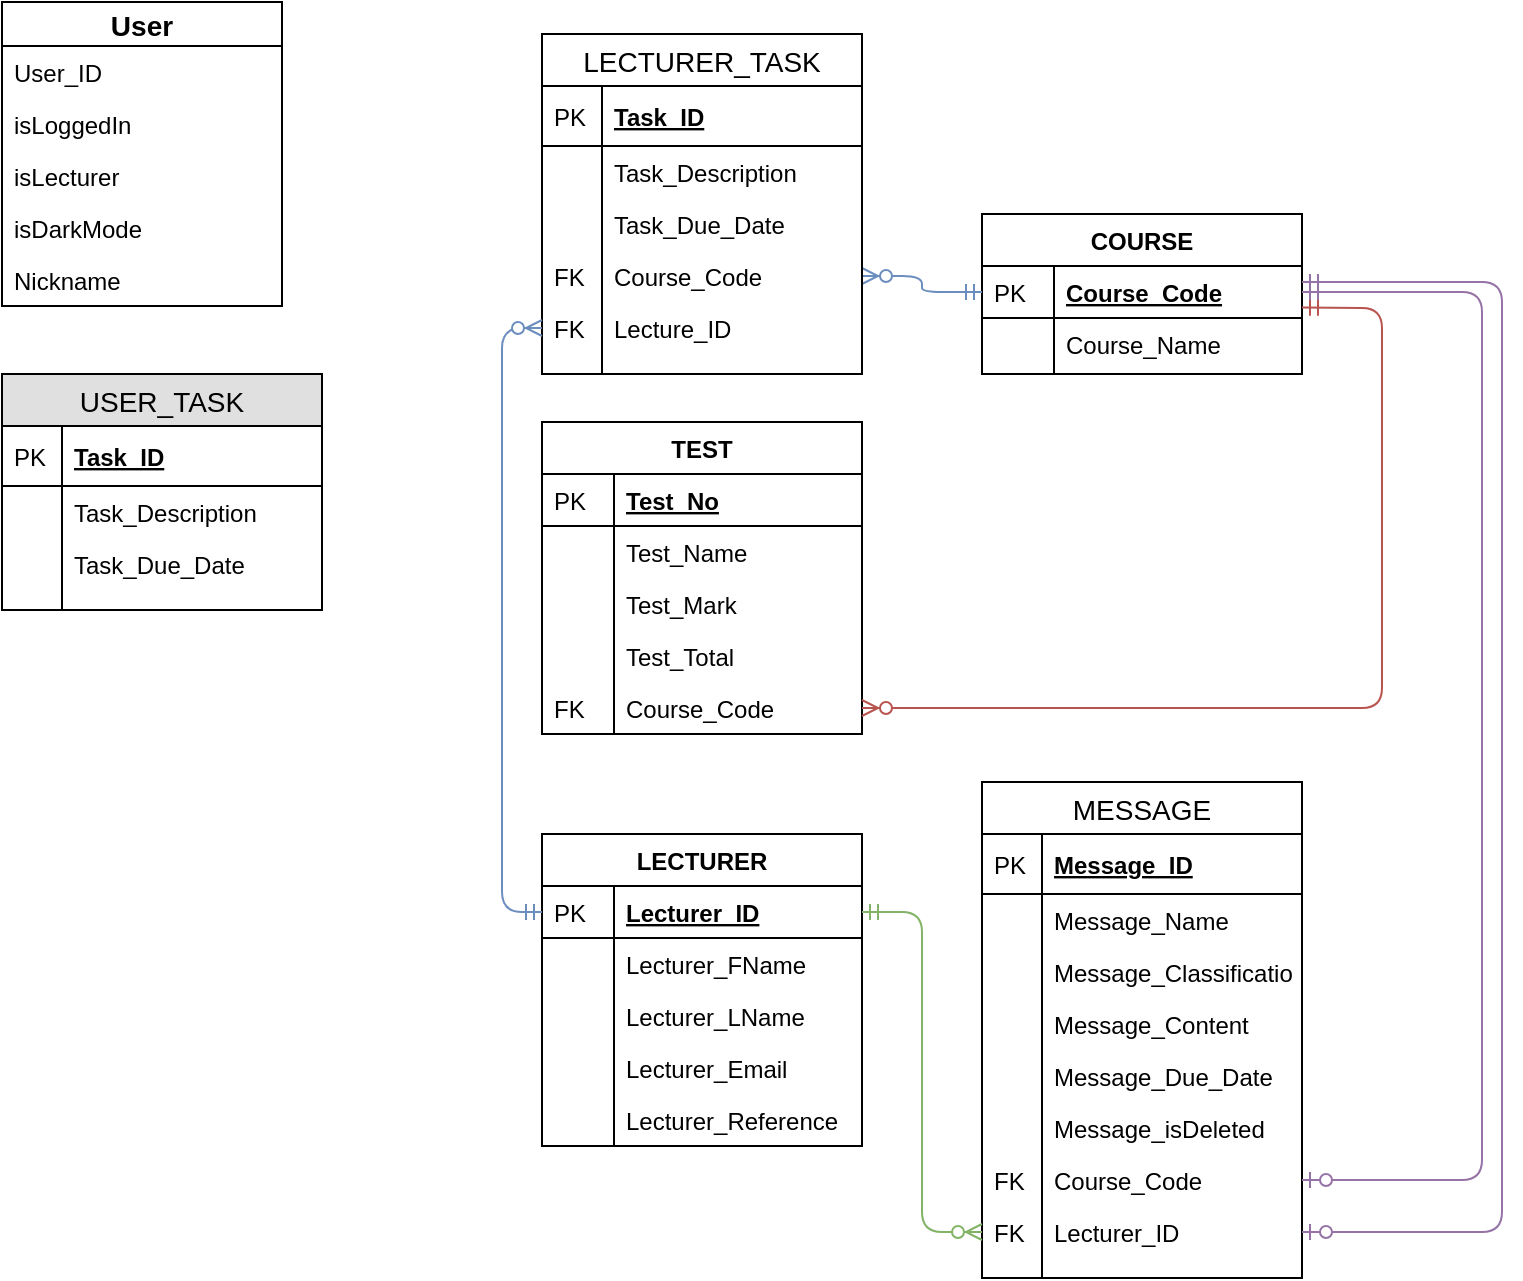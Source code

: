 <mxfile version="12.6.5" type="device"><diagram id="C5RBs43oDa-KdzZeNtuy" name="Page-1"><mxGraphModel dx="1024" dy="549" grid="1" gridSize="10" guides="1" tooltips="1" connect="1" arrows="1" fold="1" page="1" pageScale="1" pageWidth="827" pageHeight="1169" math="0" shadow="0"><root><mxCell id="WIyWlLk6GJQsqaUBKTNV-0"/><mxCell id="WIyWlLk6GJQsqaUBKTNV-1" parent="WIyWlLk6GJQsqaUBKTNV-0"/><mxCell id="zkfFHV4jXpPFQw0GAbJ--51" value="LECTURER" style="swimlane;fontStyle=1;childLayout=stackLayout;horizontal=1;startSize=26;horizontalStack=0;resizeParent=1;resizeLast=0;collapsible=1;marginBottom=0;rounded=0;shadow=0;strokeWidth=1;" parent="WIyWlLk6GJQsqaUBKTNV-1" vertex="1"><mxGeometry x="310" y="506" width="160" height="156" as="geometry"><mxRectangle x="20" y="80" width="160" height="26" as="alternateBounds"/></mxGeometry></mxCell><mxCell id="zkfFHV4jXpPFQw0GAbJ--52" value="Lecturer_ID" style="shape=partialRectangle;top=0;left=0;right=0;bottom=1;align=left;verticalAlign=top;fillColor=none;spacingLeft=40;spacingRight=4;overflow=hidden;rotatable=0;points=[[0,0.5],[1,0.5]];portConstraint=eastwest;dropTarget=0;rounded=0;shadow=0;strokeWidth=1;fontStyle=5" parent="zkfFHV4jXpPFQw0GAbJ--51" vertex="1"><mxGeometry y="26" width="160" height="26" as="geometry"/></mxCell><mxCell id="zkfFHV4jXpPFQw0GAbJ--53" value="PK" style="shape=partialRectangle;top=0;left=0;bottom=0;fillColor=none;align=left;verticalAlign=top;spacingLeft=4;spacingRight=4;overflow=hidden;rotatable=0;points=[];portConstraint=eastwest;part=1;" parent="zkfFHV4jXpPFQw0GAbJ--52" vertex="1" connectable="0"><mxGeometry width="36" height="26" as="geometry"/></mxCell><mxCell id="zkfFHV4jXpPFQw0GAbJ--54" value="Lecturer_FName" style="shape=partialRectangle;top=0;left=0;right=0;bottom=0;align=left;verticalAlign=top;fillColor=none;spacingLeft=40;spacingRight=4;overflow=hidden;rotatable=0;points=[[0,0.5],[1,0.5]];portConstraint=eastwest;dropTarget=0;rounded=0;shadow=0;strokeWidth=1;" parent="zkfFHV4jXpPFQw0GAbJ--51" vertex="1"><mxGeometry y="52" width="160" height="26" as="geometry"/></mxCell><mxCell id="zkfFHV4jXpPFQw0GAbJ--55" value="" style="shape=partialRectangle;top=0;left=0;bottom=0;fillColor=none;align=left;verticalAlign=top;spacingLeft=4;spacingRight=4;overflow=hidden;rotatable=0;points=[];portConstraint=eastwest;part=1;" parent="zkfFHV4jXpPFQw0GAbJ--54" vertex="1" connectable="0"><mxGeometry width="36" height="26" as="geometry"/></mxCell><mxCell id="d9kfRZbeQBIDSx__xGoF-16" value="Lecturer_LName" style="shape=partialRectangle;top=0;left=0;right=0;bottom=0;align=left;verticalAlign=top;fillColor=none;spacingLeft=40;spacingRight=4;overflow=hidden;rotatable=0;points=[[0,0.5],[1,0.5]];portConstraint=eastwest;dropTarget=0;rounded=0;shadow=0;strokeWidth=1;" parent="zkfFHV4jXpPFQw0GAbJ--51" vertex="1"><mxGeometry y="78" width="160" height="26" as="geometry"/></mxCell><mxCell id="d9kfRZbeQBIDSx__xGoF-17" value="" style="shape=partialRectangle;top=0;left=0;bottom=0;fillColor=none;align=left;verticalAlign=top;spacingLeft=4;spacingRight=4;overflow=hidden;rotatable=0;points=[];portConstraint=eastwest;part=1;" parent="d9kfRZbeQBIDSx__xGoF-16" vertex="1" connectable="0"><mxGeometry width="36" height="26" as="geometry"/></mxCell><mxCell id="d9kfRZbeQBIDSx__xGoF-18" value="Lecturer_Email" style="shape=partialRectangle;top=0;left=0;right=0;bottom=0;align=left;verticalAlign=top;fillColor=none;spacingLeft=40;spacingRight=4;overflow=hidden;rotatable=0;points=[[0,0.5],[1,0.5]];portConstraint=eastwest;dropTarget=0;rounded=0;shadow=0;strokeWidth=1;" parent="zkfFHV4jXpPFQw0GAbJ--51" vertex="1"><mxGeometry y="104" width="160" height="26" as="geometry"/></mxCell><mxCell id="d9kfRZbeQBIDSx__xGoF-19" value="" style="shape=partialRectangle;top=0;left=0;bottom=0;fillColor=none;align=left;verticalAlign=top;spacingLeft=4;spacingRight=4;overflow=hidden;rotatable=0;points=[];portConstraint=eastwest;part=1;" parent="d9kfRZbeQBIDSx__xGoF-18" vertex="1" connectable="0"><mxGeometry width="36" height="26" as="geometry"/></mxCell><mxCell id="RBFCxRiM8_pdnVqAKKjM-17" value="Lecturer_Reference" style="shape=partialRectangle;top=0;left=0;right=0;bottom=0;align=left;verticalAlign=top;fillColor=none;spacingLeft=40;spacingRight=4;overflow=hidden;rotatable=0;points=[[0,0.5],[1,0.5]];portConstraint=eastwest;dropTarget=0;rounded=0;shadow=0;strokeWidth=1;" parent="zkfFHV4jXpPFQw0GAbJ--51" vertex="1"><mxGeometry y="130" width="160" height="26" as="geometry"/></mxCell><mxCell id="RBFCxRiM8_pdnVqAKKjM-18" value="" style="shape=partialRectangle;top=0;left=0;bottom=0;fillColor=none;align=left;verticalAlign=top;spacingLeft=4;spacingRight=4;overflow=hidden;rotatable=0;points=[];portConstraint=eastwest;part=1;" parent="RBFCxRiM8_pdnVqAKKjM-17" vertex="1" connectable="0"><mxGeometry width="36" height="26" as="geometry"/></mxCell><mxCell id="zkfFHV4jXpPFQw0GAbJ--64" value="TEST" style="swimlane;fontStyle=1;childLayout=stackLayout;horizontal=1;startSize=26;horizontalStack=0;resizeParent=1;resizeLast=0;collapsible=1;marginBottom=0;rounded=0;shadow=0;strokeWidth=1;" parent="WIyWlLk6GJQsqaUBKTNV-1" vertex="1"><mxGeometry x="310" y="300" width="160" height="156" as="geometry"><mxRectangle x="260" y="270" width="160" height="26" as="alternateBounds"/></mxGeometry></mxCell><mxCell id="zkfFHV4jXpPFQw0GAbJ--65" value="Test_No" style="shape=partialRectangle;top=0;left=0;right=0;bottom=1;align=left;verticalAlign=top;fillColor=none;spacingLeft=40;spacingRight=4;overflow=hidden;rotatable=0;points=[[0,0.5],[1,0.5]];portConstraint=eastwest;dropTarget=0;rounded=0;shadow=0;strokeWidth=1;fontStyle=5" parent="zkfFHV4jXpPFQw0GAbJ--64" vertex="1"><mxGeometry y="26" width="160" height="26" as="geometry"/></mxCell><mxCell id="zkfFHV4jXpPFQw0GAbJ--66" value="PK" style="shape=partialRectangle;top=0;left=0;bottom=0;fillColor=none;align=left;verticalAlign=top;spacingLeft=4;spacingRight=4;overflow=hidden;rotatable=0;points=[];portConstraint=eastwest;part=1;" parent="zkfFHV4jXpPFQw0GAbJ--65" vertex="1" connectable="0"><mxGeometry width="36" height="26" as="geometry"/></mxCell><mxCell id="zkfFHV4jXpPFQw0GAbJ--67" value="Test_Name" style="shape=partialRectangle;top=0;left=0;right=0;bottom=0;align=left;verticalAlign=top;fillColor=none;spacingLeft=40;spacingRight=4;overflow=hidden;rotatable=0;points=[[0,0.5],[1,0.5]];portConstraint=eastwest;dropTarget=0;rounded=0;shadow=0;strokeWidth=1;" parent="zkfFHV4jXpPFQw0GAbJ--64" vertex="1"><mxGeometry y="52" width="160" height="26" as="geometry"/></mxCell><mxCell id="zkfFHV4jXpPFQw0GAbJ--68" value="" style="shape=partialRectangle;top=0;left=0;bottom=0;fillColor=none;align=left;verticalAlign=top;spacingLeft=4;spacingRight=4;overflow=hidden;rotatable=0;points=[];portConstraint=eastwest;part=1;" parent="zkfFHV4jXpPFQw0GAbJ--67" vertex="1" connectable="0"><mxGeometry width="36" height="26" as="geometry"/></mxCell><mxCell id="d9kfRZbeQBIDSx__xGoF-4" value="Test_Mark" style="shape=partialRectangle;top=0;left=0;right=0;bottom=0;align=left;verticalAlign=top;fillColor=none;spacingLeft=40;spacingRight=4;overflow=hidden;rotatable=0;points=[[0,0.5],[1,0.5]];portConstraint=eastwest;dropTarget=0;rounded=0;shadow=0;strokeWidth=1;" parent="zkfFHV4jXpPFQw0GAbJ--64" vertex="1"><mxGeometry y="78" width="160" height="26" as="geometry"/></mxCell><mxCell id="d9kfRZbeQBIDSx__xGoF-5" value="" style="shape=partialRectangle;top=0;left=0;bottom=0;fillColor=none;align=left;verticalAlign=top;spacingLeft=4;spacingRight=4;overflow=hidden;rotatable=0;points=[];portConstraint=eastwest;part=1;" parent="d9kfRZbeQBIDSx__xGoF-4" vertex="1" connectable="0"><mxGeometry width="36" height="26" as="geometry"/></mxCell><mxCell id="d9kfRZbeQBIDSx__xGoF-12" value="Test_Total" style="shape=partialRectangle;top=0;left=0;right=0;bottom=0;align=left;verticalAlign=top;fillColor=none;spacingLeft=40;spacingRight=4;overflow=hidden;rotatable=0;points=[[0,0.5],[1,0.5]];portConstraint=eastwest;dropTarget=0;rounded=0;shadow=0;strokeWidth=1;" parent="zkfFHV4jXpPFQw0GAbJ--64" vertex="1"><mxGeometry y="104" width="160" height="26" as="geometry"/></mxCell><mxCell id="d9kfRZbeQBIDSx__xGoF-13" value="" style="shape=partialRectangle;top=0;left=0;bottom=0;fillColor=none;align=left;verticalAlign=top;spacingLeft=4;spacingRight=4;overflow=hidden;rotatable=0;points=[];portConstraint=eastwest;part=1;" parent="d9kfRZbeQBIDSx__xGoF-12" vertex="1" connectable="0"><mxGeometry width="36" height="26" as="geometry"/></mxCell><mxCell id="d9kfRZbeQBIDSx__xGoF-14" value="Course_Code" style="shape=partialRectangle;top=0;left=0;right=0;bottom=0;align=left;verticalAlign=top;fillColor=none;spacingLeft=40;spacingRight=4;overflow=hidden;rotatable=0;points=[[0,0.5],[1,0.5]];portConstraint=eastwest;dropTarget=0;rounded=0;shadow=0;strokeWidth=1;" parent="zkfFHV4jXpPFQw0GAbJ--64" vertex="1"><mxGeometry y="130" width="160" height="26" as="geometry"/></mxCell><mxCell id="d9kfRZbeQBIDSx__xGoF-15" value="FK" style="shape=partialRectangle;top=0;left=0;bottom=0;fillColor=none;align=left;verticalAlign=top;spacingLeft=4;spacingRight=4;overflow=hidden;rotatable=0;points=[];portConstraint=eastwest;part=1;" parent="d9kfRZbeQBIDSx__xGoF-14" vertex="1" connectable="0"><mxGeometry width="36" height="26" as="geometry"/></mxCell><mxCell id="d9kfRZbeQBIDSx__xGoF-20" value="COURSE" style="swimlane;fontStyle=1;childLayout=stackLayout;horizontal=1;startSize=26;horizontalStack=0;resizeParent=1;resizeLast=0;collapsible=1;marginBottom=0;rounded=0;shadow=0;strokeWidth=1;" parent="WIyWlLk6GJQsqaUBKTNV-1" vertex="1"><mxGeometry x="530" y="196" width="160" height="80" as="geometry"><mxRectangle x="20" y="80" width="160" height="26" as="alternateBounds"/></mxGeometry></mxCell><mxCell id="d9kfRZbeQBIDSx__xGoF-21" value="Course_Code" style="shape=partialRectangle;top=0;left=0;right=0;bottom=1;align=left;verticalAlign=top;fillColor=none;spacingLeft=40;spacingRight=4;overflow=hidden;rotatable=0;points=[[0,0.5],[1,0.5]];portConstraint=eastwest;dropTarget=0;rounded=0;shadow=0;strokeWidth=1;fontStyle=5" parent="d9kfRZbeQBIDSx__xGoF-20" vertex="1"><mxGeometry y="26" width="160" height="26" as="geometry"/></mxCell><mxCell id="d9kfRZbeQBIDSx__xGoF-22" value="PK" style="shape=partialRectangle;top=0;left=0;bottom=0;fillColor=none;align=left;verticalAlign=top;spacingLeft=4;spacingRight=4;overflow=hidden;rotatable=0;points=[];portConstraint=eastwest;part=1;" parent="d9kfRZbeQBIDSx__xGoF-21" vertex="1" connectable="0"><mxGeometry width="36" height="26" as="geometry"/></mxCell><mxCell id="d9kfRZbeQBIDSx__xGoF-23" value="Course_Name" style="shape=partialRectangle;top=0;left=0;right=0;bottom=0;align=left;verticalAlign=top;fillColor=none;spacingLeft=40;spacingRight=4;overflow=hidden;rotatable=0;points=[[0,0.5],[1,0.5]];portConstraint=eastwest;dropTarget=0;rounded=0;shadow=0;strokeWidth=1;" parent="d9kfRZbeQBIDSx__xGoF-20" vertex="1"><mxGeometry y="52" width="160" height="26" as="geometry"/></mxCell><mxCell id="d9kfRZbeQBIDSx__xGoF-24" value="" style="shape=partialRectangle;top=0;left=0;bottom=0;fillColor=none;align=left;verticalAlign=top;spacingLeft=4;spacingRight=4;overflow=hidden;rotatable=0;points=[];portConstraint=eastwest;part=1;" parent="d9kfRZbeQBIDSx__xGoF-23" vertex="1" connectable="0"><mxGeometry width="36" height="26" as="geometry"/></mxCell><mxCell id="d9kfRZbeQBIDSx__xGoF-29" value="" style="shape=partialRectangle;top=0;left=0;right=0;bottom=0;align=left;verticalAlign=top;fillColor=none;spacingLeft=40;spacingRight=4;overflow=hidden;rotatable=0;points=[[0,0.5],[1,0.5]];portConstraint=eastwest;dropTarget=0;rounded=0;shadow=0;strokeWidth=1;" parent="d9kfRZbeQBIDSx__xGoF-20" vertex="1"><mxGeometry y="78" width="160" height="2" as="geometry"/></mxCell><mxCell id="d9kfRZbeQBIDSx__xGoF-30" value="" style="shape=partialRectangle;top=0;left=0;bottom=0;fillColor=none;align=left;verticalAlign=top;spacingLeft=4;spacingRight=4;overflow=hidden;rotatable=0;points=[];portConstraint=eastwest;part=1;" parent="d9kfRZbeQBIDSx__xGoF-29" vertex="1" connectable="0"><mxGeometry width="36" height="2" as="geometry"/></mxCell><mxCell id="d9kfRZbeQBIDSx__xGoF-44" value="" style="fontSize=12;html=1;endArrow=ERmandOne;startArrow=ERzeroToMany;startFill=1;entryX=1;entryY=0.8;entryDx=0;entryDy=0;entryPerimeter=0;exitX=1;exitY=0.5;exitDx=0;exitDy=0;strokeWidth=1;fillColor=#f8cecc;strokeColor=#b85450;" parent="WIyWlLk6GJQsqaUBKTNV-1" source="d9kfRZbeQBIDSx__xGoF-14" target="d9kfRZbeQBIDSx__xGoF-21" edge="1"><mxGeometry width="100" height="100" relative="1" as="geometry"><mxPoint x="500" y="450" as="sourcePoint"/><mxPoint x="690" y="240" as="targetPoint"/><Array as="points"><mxPoint x="730" y="443"/><mxPoint x="730" y="243"/></Array></mxGeometry></mxCell><mxCell id="d9kfRZbeQBIDSx__xGoF-45" value="" style="edgeStyle=elbowEdgeStyle;fontSize=12;html=1;endArrow=ERmandOne;startArrow=ERzeroToMany;startFill=1;entryX=0;entryY=0.5;entryDx=0;entryDy=0;strokeWidth=1;fillColor=#dae8fc;strokeColor=#6c8ebf;exitX=1;exitY=0.5;exitDx=0;exitDy=0;" parent="WIyWlLk6GJQsqaUBKTNV-1" source="ZOMdx3OLhUOSvKhC69W_-13" target="d9kfRZbeQBIDSx__xGoF-21" edge="1"><mxGeometry width="100" height="100" relative="1" as="geometry"><mxPoint x="470" y="227" as="sourcePoint"/><mxPoint x="550" y="140" as="targetPoint"/><Array as="points"><mxPoint x="500" y="240"/></Array></mxGeometry></mxCell><mxCell id="RBFCxRiM8_pdnVqAKKjM-0" value="MESSAGE" style="swimlane;fontStyle=0;childLayout=stackLayout;horizontal=1;startSize=26;horizontalStack=0;resizeParent=1;resizeParentMax=0;resizeLast=0;collapsible=1;marginBottom=0;align=center;fontSize=14;" parent="WIyWlLk6GJQsqaUBKTNV-1" vertex="1"><mxGeometry x="530" y="480" width="160" height="248" as="geometry"/></mxCell><mxCell id="RBFCxRiM8_pdnVqAKKjM-1" value="Message_ID" style="shape=partialRectangle;top=0;left=0;right=0;bottom=1;align=left;verticalAlign=middle;fillColor=none;spacingLeft=34;spacingRight=4;overflow=hidden;rotatable=0;points=[[0,0.5],[1,0.5]];portConstraint=eastwest;dropTarget=0;fontStyle=5;fontSize=12;" parent="RBFCxRiM8_pdnVqAKKjM-0" vertex="1"><mxGeometry y="26" width="160" height="30" as="geometry"/></mxCell><mxCell id="RBFCxRiM8_pdnVqAKKjM-2" value="PK" style="shape=partialRectangle;top=0;left=0;bottom=0;fillColor=none;align=left;verticalAlign=middle;spacingLeft=4;spacingRight=4;overflow=hidden;rotatable=0;points=[];portConstraint=eastwest;part=1;fontSize=12;" parent="RBFCxRiM8_pdnVqAKKjM-1" vertex="1" connectable="0"><mxGeometry width="30" height="30" as="geometry"/></mxCell><mxCell id="RBFCxRiM8_pdnVqAKKjM-5" value="Message_Name" style="shape=partialRectangle;top=0;left=0;right=0;bottom=0;align=left;verticalAlign=top;fillColor=none;spacingLeft=34;spacingRight=4;overflow=hidden;rotatable=0;points=[[0,0.5],[1,0.5]];portConstraint=eastwest;dropTarget=0;fontSize=12;" parent="RBFCxRiM8_pdnVqAKKjM-0" vertex="1"><mxGeometry y="56" width="160" height="26" as="geometry"/></mxCell><mxCell id="RBFCxRiM8_pdnVqAKKjM-6" value="" style="shape=partialRectangle;top=0;left=0;bottom=0;fillColor=none;align=left;verticalAlign=top;spacingLeft=4;spacingRight=4;overflow=hidden;rotatable=0;points=[];portConstraint=eastwest;part=1;fontSize=12;" parent="RBFCxRiM8_pdnVqAKKjM-5" vertex="1" connectable="0"><mxGeometry width="30" height="26" as="geometry"/></mxCell><mxCell id="RBFCxRiM8_pdnVqAKKjM-9" value="Message_Classification" style="shape=partialRectangle;top=0;left=0;right=0;bottom=0;align=left;verticalAlign=top;fillColor=none;spacingLeft=34;spacingRight=4;overflow=hidden;rotatable=0;points=[[0,0.5],[1,0.5]];portConstraint=eastwest;dropTarget=0;fontSize=12;" parent="RBFCxRiM8_pdnVqAKKjM-0" vertex="1"><mxGeometry y="82" width="160" height="26" as="geometry"/></mxCell><mxCell id="RBFCxRiM8_pdnVqAKKjM-10" value="" style="shape=partialRectangle;top=0;left=0;bottom=0;fillColor=none;align=left;verticalAlign=top;spacingLeft=4;spacingRight=4;overflow=hidden;rotatable=0;points=[];portConstraint=eastwest;part=1;fontSize=12;" parent="RBFCxRiM8_pdnVqAKKjM-9" vertex="1" connectable="0"><mxGeometry width="30" height="26" as="geometry"/></mxCell><mxCell id="RBFCxRiM8_pdnVqAKKjM-7" value="Message_Content" style="shape=partialRectangle;top=0;left=0;right=0;bottom=0;align=left;verticalAlign=top;fillColor=none;spacingLeft=34;spacingRight=4;overflow=hidden;rotatable=0;points=[[0,0.5],[1,0.5]];portConstraint=eastwest;dropTarget=0;fontSize=12;" parent="RBFCxRiM8_pdnVqAKKjM-0" vertex="1"><mxGeometry y="108" width="160" height="26" as="geometry"/></mxCell><mxCell id="RBFCxRiM8_pdnVqAKKjM-8" value="" style="shape=partialRectangle;top=0;left=0;bottom=0;fillColor=none;align=left;verticalAlign=top;spacingLeft=4;spacingRight=4;overflow=hidden;rotatable=0;points=[];portConstraint=eastwest;part=1;fontSize=12;" parent="RBFCxRiM8_pdnVqAKKjM-7" vertex="1" connectable="0"><mxGeometry width="30" height="26" as="geometry"/></mxCell><mxCell id="RBFCxRiM8_pdnVqAKKjM-11" value="Message_Due_Date" style="shape=partialRectangle;top=0;left=0;right=0;bottom=0;align=left;verticalAlign=top;fillColor=none;spacingLeft=34;spacingRight=4;overflow=hidden;rotatable=0;points=[[0,0.5],[1,0.5]];portConstraint=eastwest;dropTarget=0;fontSize=12;" parent="RBFCxRiM8_pdnVqAKKjM-0" vertex="1"><mxGeometry y="134" width="160" height="26" as="geometry"/></mxCell><mxCell id="RBFCxRiM8_pdnVqAKKjM-12" value="" style="shape=partialRectangle;top=0;left=0;bottom=0;fillColor=none;align=left;verticalAlign=top;spacingLeft=4;spacingRight=4;overflow=hidden;rotatable=0;points=[];portConstraint=eastwest;part=1;fontSize=12;" parent="RBFCxRiM8_pdnVqAKKjM-11" vertex="1" connectable="0"><mxGeometry width="30" height="26" as="geometry"/></mxCell><mxCell id="RBFCxRiM8_pdnVqAKKjM-19" value="Message_isDeleted" style="shape=partialRectangle;top=0;left=0;right=0;bottom=0;align=left;verticalAlign=top;fillColor=none;spacingLeft=34;spacingRight=4;overflow=hidden;rotatable=0;points=[[0,0.5],[1,0.5]];portConstraint=eastwest;dropTarget=0;fontSize=12;" parent="RBFCxRiM8_pdnVqAKKjM-0" vertex="1"><mxGeometry y="160" width="160" height="26" as="geometry"/></mxCell><mxCell id="RBFCxRiM8_pdnVqAKKjM-20" value="" style="shape=partialRectangle;top=0;left=0;bottom=0;fillColor=none;align=left;verticalAlign=top;spacingLeft=4;spacingRight=4;overflow=hidden;rotatable=0;points=[];portConstraint=eastwest;part=1;fontSize=12;" parent="RBFCxRiM8_pdnVqAKKjM-19" vertex="1" connectable="0"><mxGeometry width="30" height="26" as="geometry"/></mxCell><mxCell id="RBFCxRiM8_pdnVqAKKjM-3" value="Course_Code" style="shape=partialRectangle;top=0;left=0;right=0;bottom=0;align=left;verticalAlign=top;fillColor=none;spacingLeft=34;spacingRight=4;overflow=hidden;rotatable=0;points=[[0,0.5],[1,0.5]];portConstraint=eastwest;dropTarget=0;fontSize=12;" parent="RBFCxRiM8_pdnVqAKKjM-0" vertex="1"><mxGeometry y="186" width="160" height="26" as="geometry"/></mxCell><mxCell id="RBFCxRiM8_pdnVqAKKjM-4" value="FK" style="shape=partialRectangle;top=0;left=0;bottom=0;fillColor=none;align=left;verticalAlign=top;spacingLeft=4;spacingRight=4;overflow=hidden;rotatable=0;points=[];portConstraint=eastwest;part=1;fontSize=12;" parent="RBFCxRiM8_pdnVqAKKjM-3" vertex="1" connectable="0"><mxGeometry width="30" height="26" as="geometry"/></mxCell><mxCell id="RBFCxRiM8_pdnVqAKKjM-13" value="Lecturer_ID" style="shape=partialRectangle;top=0;left=0;right=0;bottom=0;align=left;verticalAlign=top;fillColor=none;spacingLeft=34;spacingRight=4;overflow=hidden;rotatable=0;points=[[0,0.5],[1,0.5]];portConstraint=eastwest;dropTarget=0;fontSize=12;" parent="RBFCxRiM8_pdnVqAKKjM-0" vertex="1"><mxGeometry y="212" width="160" height="26" as="geometry"/></mxCell><mxCell id="RBFCxRiM8_pdnVqAKKjM-14" value="FK" style="shape=partialRectangle;top=0;left=0;bottom=0;fillColor=none;align=left;verticalAlign=top;spacingLeft=4;spacingRight=4;overflow=hidden;rotatable=0;points=[];portConstraint=eastwest;part=1;fontSize=12;" parent="RBFCxRiM8_pdnVqAKKjM-13" vertex="1" connectable="0"><mxGeometry width="30" height="26" as="geometry"/></mxCell><mxCell id="RBFCxRiM8_pdnVqAKKjM-15" value="" style="shape=partialRectangle;top=0;left=0;right=0;bottom=0;align=left;verticalAlign=top;fillColor=none;spacingLeft=34;spacingRight=4;overflow=hidden;rotatable=0;points=[[0,0.5],[1,0.5]];portConstraint=eastwest;dropTarget=0;fontSize=12;" parent="RBFCxRiM8_pdnVqAKKjM-0" vertex="1"><mxGeometry y="238" width="160" height="10" as="geometry"/></mxCell><mxCell id="RBFCxRiM8_pdnVqAKKjM-16" value="" style="shape=partialRectangle;top=0;left=0;bottom=0;fillColor=none;align=left;verticalAlign=top;spacingLeft=4;spacingRight=4;overflow=hidden;rotatable=0;points=[];portConstraint=eastwest;part=1;fontSize=12;" parent="RBFCxRiM8_pdnVqAKKjM-15" vertex="1" connectable="0"><mxGeometry width="30" height="10" as="geometry"/></mxCell><mxCell id="RBFCxRiM8_pdnVqAKKjM-21" value="" style="edgeStyle=entityRelationEdgeStyle;fontSize=12;html=1;endArrow=ERzeroToMany;startArrow=ERmandOne;strokeWidth=1;fillColor=#d5e8d4;strokeColor=#82b366;" parent="WIyWlLk6GJQsqaUBKTNV-1" source="zkfFHV4jXpPFQw0GAbJ--52" target="RBFCxRiM8_pdnVqAKKjM-13" edge="1"><mxGeometry width="100" height="100" relative="1" as="geometry"><mxPoint x="80" y="740" as="sourcePoint"/><mxPoint x="180" y="640" as="targetPoint"/></mxGeometry></mxCell><mxCell id="RBFCxRiM8_pdnVqAKKjM-22" value="" style="fontSize=12;html=1;endArrow=ERzeroToOne;startArrow=ERmandOne;strokeWidth=1;fillColor=#e1d5e7;strokeColor=#9673a6;" parent="WIyWlLk6GJQsqaUBKTNV-1" target="RBFCxRiM8_pdnVqAKKjM-13" edge="1"><mxGeometry width="100" height="100" relative="1" as="geometry"><mxPoint x="690" y="230" as="sourcePoint"/><mxPoint x="580" y="760" as="targetPoint"/><Array as="points"><mxPoint x="740" y="230"/><mxPoint x="790" y="230"/><mxPoint x="790" y="705"/></Array></mxGeometry></mxCell><mxCell id="d9kfRZbeQBIDSx__xGoF-31" value="User" style="swimlane;fontStyle=1;childLayout=stackLayout;horizontal=1;startSize=22;fillColor=none;horizontalStack=0;resizeParent=1;resizeParentMax=0;resizeLast=0;collapsible=1;marginBottom=0;swimlaneFillColor=#ffffff;align=center;fontSize=14;" parent="WIyWlLk6GJQsqaUBKTNV-1" vertex="1"><mxGeometry x="40" y="90" width="140" height="152" as="geometry"/></mxCell><mxCell id="ZOMdx3OLhUOSvKhC69W_-37" value="User_ID" style="text;strokeColor=none;fillColor=none;spacingLeft=4;spacingRight=4;overflow=hidden;rotatable=0;points=[[0,0.5],[1,0.5]];portConstraint=eastwest;fontSize=12;" vertex="1" parent="d9kfRZbeQBIDSx__xGoF-31"><mxGeometry y="22" width="140" height="26" as="geometry"/></mxCell><mxCell id="d9kfRZbeQBIDSx__xGoF-32" value="isLoggedIn" style="text;strokeColor=none;fillColor=none;spacingLeft=4;spacingRight=4;overflow=hidden;rotatable=0;points=[[0,0.5],[1,0.5]];portConstraint=eastwest;fontSize=12;" parent="d9kfRZbeQBIDSx__xGoF-31" vertex="1"><mxGeometry y="48" width="140" height="26" as="geometry"/></mxCell><mxCell id="d9kfRZbeQBIDSx__xGoF-34" value="isLecturer" style="text;strokeColor=none;fillColor=none;spacingLeft=4;spacingRight=4;overflow=hidden;rotatable=0;points=[[0,0.5],[1,0.5]];portConstraint=eastwest;fontSize=12;" parent="d9kfRZbeQBIDSx__xGoF-31" vertex="1"><mxGeometry y="74" width="140" height="26" as="geometry"/></mxCell><mxCell id="d9kfRZbeQBIDSx__xGoF-33" value="isDarkMode" style="text;strokeColor=none;fillColor=none;spacingLeft=4;spacingRight=4;overflow=hidden;rotatable=0;points=[[0,0.5],[1,0.5]];portConstraint=eastwest;fontSize=12;" parent="d9kfRZbeQBIDSx__xGoF-31" vertex="1"><mxGeometry y="100" width="140" height="26" as="geometry"/></mxCell><mxCell id="d9kfRZbeQBIDSx__xGoF-39" value="Nickname&#10;" style="text;strokeColor=none;fillColor=none;spacingLeft=4;spacingRight=4;overflow=hidden;rotatable=0;points=[[0,0.5],[1,0.5]];portConstraint=eastwest;fontSize=12;" parent="d9kfRZbeQBIDSx__xGoF-31" vertex="1"><mxGeometry y="126" width="140" height="26" as="geometry"/></mxCell><mxCell id="ERZ5EZN7ookgs-viJ0ik-0" value="" style="fontSize=12;html=1;endArrow=ERzeroToOne;startArrow=ERmandOne;strokeWidth=1;fillColor=#e1d5e7;strokeColor=#9673a6;exitX=1;exitY=0.5;exitDx=0;exitDy=0;" parent="WIyWlLk6GJQsqaUBKTNV-1" source="d9kfRZbeQBIDSx__xGoF-21" target="RBFCxRiM8_pdnVqAKKjM-3" edge="1"><mxGeometry width="100" height="100" relative="1" as="geometry"><mxPoint x="700" y="240" as="sourcePoint"/><mxPoint x="700" y="715" as="targetPoint"/><Array as="points"><mxPoint x="780" y="235"/><mxPoint x="780" y="679"/></Array></mxGeometry></mxCell><mxCell id="ZOMdx3OLhUOSvKhC69W_-6" value="LECTURER_TASK" style="swimlane;fontStyle=0;childLayout=stackLayout;horizontal=1;startSize=26;horizontalStack=0;resizeParent=1;resizeParentMax=0;resizeLast=0;collapsible=1;marginBottom=0;align=center;fontSize=14;" vertex="1" parent="WIyWlLk6GJQsqaUBKTNV-1"><mxGeometry x="310" y="106" width="160" height="170" as="geometry"/></mxCell><mxCell id="ZOMdx3OLhUOSvKhC69W_-7" value="Task_ID" style="shape=partialRectangle;top=0;left=0;right=0;bottom=1;align=left;verticalAlign=middle;fillColor=none;spacingLeft=34;spacingRight=4;overflow=hidden;rotatable=0;points=[[0,0.5],[1,0.5]];portConstraint=eastwest;dropTarget=0;fontStyle=5;fontSize=12;" vertex="1" parent="ZOMdx3OLhUOSvKhC69W_-6"><mxGeometry y="26" width="160" height="30" as="geometry"/></mxCell><mxCell id="ZOMdx3OLhUOSvKhC69W_-8" value="PK" style="shape=partialRectangle;top=0;left=0;bottom=0;fillColor=none;align=left;verticalAlign=middle;spacingLeft=4;spacingRight=4;overflow=hidden;rotatable=0;points=[];portConstraint=eastwest;part=1;fontSize=12;" vertex="1" connectable="0" parent="ZOMdx3OLhUOSvKhC69W_-7"><mxGeometry width="30" height="30" as="geometry"/></mxCell><mxCell id="ZOMdx3OLhUOSvKhC69W_-9" value="Task_Description" style="shape=partialRectangle;top=0;left=0;right=0;bottom=0;align=left;verticalAlign=top;fillColor=none;spacingLeft=34;spacingRight=4;overflow=hidden;rotatable=0;points=[[0,0.5],[1,0.5]];portConstraint=eastwest;dropTarget=0;fontSize=12;" vertex="1" parent="ZOMdx3OLhUOSvKhC69W_-6"><mxGeometry y="56" width="160" height="26" as="geometry"/></mxCell><mxCell id="ZOMdx3OLhUOSvKhC69W_-10" value="" style="shape=partialRectangle;top=0;left=0;bottom=0;fillColor=none;align=left;verticalAlign=top;spacingLeft=4;spacingRight=4;overflow=hidden;rotatable=0;points=[];portConstraint=eastwest;part=1;fontSize=12;" vertex="1" connectable="0" parent="ZOMdx3OLhUOSvKhC69W_-9"><mxGeometry width="30" height="26" as="geometry"/></mxCell><mxCell id="ZOMdx3OLhUOSvKhC69W_-11" value="Task_Due_Date" style="shape=partialRectangle;top=0;left=0;right=0;bottom=0;align=left;verticalAlign=top;fillColor=none;spacingLeft=34;spacingRight=4;overflow=hidden;rotatable=0;points=[[0,0.5],[1,0.5]];portConstraint=eastwest;dropTarget=0;fontSize=12;" vertex="1" parent="ZOMdx3OLhUOSvKhC69W_-6"><mxGeometry y="82" width="160" height="26" as="geometry"/></mxCell><mxCell id="ZOMdx3OLhUOSvKhC69W_-12" value="" style="shape=partialRectangle;top=0;left=0;bottom=0;fillColor=none;align=left;verticalAlign=top;spacingLeft=4;spacingRight=4;overflow=hidden;rotatable=0;points=[];portConstraint=eastwest;part=1;fontSize=12;" vertex="1" connectable="0" parent="ZOMdx3OLhUOSvKhC69W_-11"><mxGeometry width="30" height="26" as="geometry"/></mxCell><mxCell id="ZOMdx3OLhUOSvKhC69W_-13" value="Course_Code" style="shape=partialRectangle;top=0;left=0;right=0;bottom=0;align=left;verticalAlign=top;fillColor=none;spacingLeft=34;spacingRight=4;overflow=hidden;rotatable=0;points=[[0,0.5],[1,0.5]];portConstraint=eastwest;dropTarget=0;fontSize=12;" vertex="1" parent="ZOMdx3OLhUOSvKhC69W_-6"><mxGeometry y="108" width="160" height="26" as="geometry"/></mxCell><mxCell id="ZOMdx3OLhUOSvKhC69W_-14" value="FK" style="shape=partialRectangle;top=0;left=0;bottom=0;fillColor=none;align=left;verticalAlign=top;spacingLeft=4;spacingRight=4;overflow=hidden;rotatable=0;points=[];portConstraint=eastwest;part=1;fontSize=12;" vertex="1" connectable="0" parent="ZOMdx3OLhUOSvKhC69W_-13"><mxGeometry width="30" height="26" as="geometry"/></mxCell><mxCell id="ZOMdx3OLhUOSvKhC69W_-15" value="Lecture_ID" style="shape=partialRectangle;top=0;left=0;right=0;bottom=0;align=left;verticalAlign=top;fillColor=none;spacingLeft=34;spacingRight=4;overflow=hidden;rotatable=0;points=[[0,0.5],[1,0.5]];portConstraint=eastwest;dropTarget=0;fontSize=12;" vertex="1" parent="ZOMdx3OLhUOSvKhC69W_-6"><mxGeometry y="134" width="160" height="26" as="geometry"/></mxCell><mxCell id="ZOMdx3OLhUOSvKhC69W_-16" value="FK" style="shape=partialRectangle;top=0;left=0;bottom=0;fillColor=none;align=left;verticalAlign=top;spacingLeft=4;spacingRight=4;overflow=hidden;rotatable=0;points=[];portConstraint=eastwest;part=1;fontSize=12;" vertex="1" connectable="0" parent="ZOMdx3OLhUOSvKhC69W_-15"><mxGeometry width="30" height="26" as="geometry"/></mxCell><mxCell id="ZOMdx3OLhUOSvKhC69W_-17" value="" style="shape=partialRectangle;top=0;left=0;right=0;bottom=0;align=left;verticalAlign=top;fillColor=none;spacingLeft=34;spacingRight=4;overflow=hidden;rotatable=0;points=[[0,0.5],[1,0.5]];portConstraint=eastwest;dropTarget=0;fontSize=12;" vertex="1" parent="ZOMdx3OLhUOSvKhC69W_-6"><mxGeometry y="160" width="160" height="10" as="geometry"/></mxCell><mxCell id="ZOMdx3OLhUOSvKhC69W_-18" value="" style="shape=partialRectangle;top=0;left=0;bottom=0;fillColor=none;align=left;verticalAlign=top;spacingLeft=4;spacingRight=4;overflow=hidden;rotatable=0;points=[];portConstraint=eastwest;part=1;fontSize=12;" vertex="1" connectable="0" parent="ZOMdx3OLhUOSvKhC69W_-17"><mxGeometry width="30" height="10" as="geometry"/></mxCell><mxCell id="ZOMdx3OLhUOSvKhC69W_-20" value="" style="edgeStyle=elbowEdgeStyle;fontSize=12;html=1;endArrow=ERmandOne;startArrow=ERzeroToMany;startFill=1;entryX=0;entryY=0.5;entryDx=0;entryDy=0;strokeWidth=1;fillColor=#dae8fc;strokeColor=#6c8ebf;exitX=0;exitY=0.5;exitDx=0;exitDy=0;" edge="1" parent="WIyWlLk6GJQsqaUBKTNV-1" source="ZOMdx3OLhUOSvKhC69W_-15" target="zkfFHV4jXpPFQw0GAbJ--52"><mxGeometry width="100" height="100" relative="1" as="geometry"><mxPoint x="480" y="237" as="sourcePoint"/><mxPoint x="540" y="245" as="targetPoint"/><Array as="points"><mxPoint x="290" y="400"/></Array></mxGeometry></mxCell><mxCell id="ZOMdx3OLhUOSvKhC69W_-26" value="USER_TASK" style="swimlane;fontStyle=0;childLayout=stackLayout;horizontal=1;startSize=26;fillColor=#e0e0e0;horizontalStack=0;resizeParent=1;resizeParentMax=0;resizeLast=0;collapsible=1;marginBottom=0;swimlaneFillColor=#ffffff;align=center;fontSize=14;strokeColor=#000000;" vertex="1" parent="WIyWlLk6GJQsqaUBKTNV-1"><mxGeometry x="40" y="276" width="160" height="118" as="geometry"/></mxCell><mxCell id="ZOMdx3OLhUOSvKhC69W_-27" value="Task_ID" style="shape=partialRectangle;top=0;left=0;right=0;bottom=1;align=left;verticalAlign=middle;fillColor=none;spacingLeft=34;spacingRight=4;overflow=hidden;rotatable=0;points=[[0,0.5],[1,0.5]];portConstraint=eastwest;dropTarget=0;fontStyle=5;fontSize=12;" vertex="1" parent="ZOMdx3OLhUOSvKhC69W_-26"><mxGeometry y="26" width="160" height="30" as="geometry"/></mxCell><mxCell id="ZOMdx3OLhUOSvKhC69W_-28" value="PK" style="shape=partialRectangle;top=0;left=0;bottom=0;fillColor=none;align=left;verticalAlign=middle;spacingLeft=4;spacingRight=4;overflow=hidden;rotatable=0;points=[];portConstraint=eastwest;part=1;fontSize=12;" vertex="1" connectable="0" parent="ZOMdx3OLhUOSvKhC69W_-27"><mxGeometry width="30" height="30" as="geometry"/></mxCell><mxCell id="ZOMdx3OLhUOSvKhC69W_-29" value="Task_Description" style="shape=partialRectangle;top=0;left=0;right=0;bottom=0;align=left;verticalAlign=top;fillColor=none;spacingLeft=34;spacingRight=4;overflow=hidden;rotatable=0;points=[[0,0.5],[1,0.5]];portConstraint=eastwest;dropTarget=0;fontSize=12;" vertex="1" parent="ZOMdx3OLhUOSvKhC69W_-26"><mxGeometry y="56" width="160" height="26" as="geometry"/></mxCell><mxCell id="ZOMdx3OLhUOSvKhC69W_-30" value="" style="shape=partialRectangle;top=0;left=0;bottom=0;fillColor=none;align=left;verticalAlign=top;spacingLeft=4;spacingRight=4;overflow=hidden;rotatable=0;points=[];portConstraint=eastwest;part=1;fontSize=12;" vertex="1" connectable="0" parent="ZOMdx3OLhUOSvKhC69W_-29"><mxGeometry width="30" height="26" as="geometry"/></mxCell><mxCell id="ZOMdx3OLhUOSvKhC69W_-31" value="Task_Due_Date" style="shape=partialRectangle;top=0;left=0;right=0;bottom=0;align=left;verticalAlign=top;fillColor=none;spacingLeft=34;spacingRight=4;overflow=hidden;rotatable=0;points=[[0,0.5],[1,0.5]];portConstraint=eastwest;dropTarget=0;fontSize=12;" vertex="1" parent="ZOMdx3OLhUOSvKhC69W_-26"><mxGeometry y="82" width="160" height="26" as="geometry"/></mxCell><mxCell id="ZOMdx3OLhUOSvKhC69W_-32" value="" style="shape=partialRectangle;top=0;left=0;bottom=0;fillColor=none;align=left;verticalAlign=top;spacingLeft=4;spacingRight=4;overflow=hidden;rotatable=0;points=[];portConstraint=eastwest;part=1;fontSize=12;" vertex="1" connectable="0" parent="ZOMdx3OLhUOSvKhC69W_-31"><mxGeometry width="30" height="26" as="geometry"/></mxCell><mxCell id="ZOMdx3OLhUOSvKhC69W_-35" value="" style="shape=partialRectangle;top=0;left=0;right=0;bottom=0;align=left;verticalAlign=top;fillColor=none;spacingLeft=34;spacingRight=4;overflow=hidden;rotatable=0;points=[[0,0.5],[1,0.5]];portConstraint=eastwest;dropTarget=0;fontSize=12;" vertex="1" parent="ZOMdx3OLhUOSvKhC69W_-26"><mxGeometry y="108" width="160" height="10" as="geometry"/></mxCell><mxCell id="ZOMdx3OLhUOSvKhC69W_-36" value="" style="shape=partialRectangle;top=0;left=0;bottom=0;fillColor=none;align=left;verticalAlign=top;spacingLeft=4;spacingRight=4;overflow=hidden;rotatable=0;points=[];portConstraint=eastwest;part=1;fontSize=12;" vertex="1" connectable="0" parent="ZOMdx3OLhUOSvKhC69W_-35"><mxGeometry width="30" height="10" as="geometry"/></mxCell></root></mxGraphModel></diagram></mxfile>